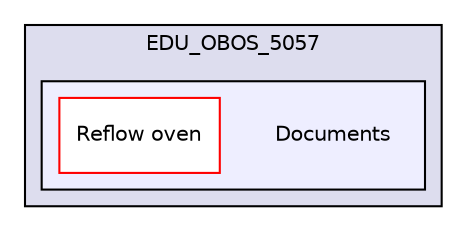 digraph "C:/Users/EDU_OBOS_5057/Documents" {
  compound=true
  node [ fontsize="10", fontname="Helvetica"];
  edge [ labelfontsize="10", labelfontname="Helvetica"];
  subgraph clusterdir_0f947898106c48d9e58de08ab5a86050 {
    graph [ bgcolor="#ddddee", pencolor="black", label="EDU_OBOS_5057" fontname="Helvetica", fontsize="10", URL="dir_0f947898106c48d9e58de08ab5a86050.html"]
  subgraph clusterdir_2b4b7038549cfaf5b533adb1a9e76356 {
    graph [ bgcolor="#eeeeff", pencolor="black", label="" URL="dir_2b4b7038549cfaf5b533adb1a9e76356.html"];
    dir_2b4b7038549cfaf5b533adb1a9e76356 [shape=plaintext label="Documents"];
  dir_163ee0286806ad55d98a3407bd663cea [shape=box label="Reflow oven" fillcolor="white" style="filled" color="red" URL="dir_163ee0286806ad55d98a3407bd663cea.html"];
  }
  }
}
